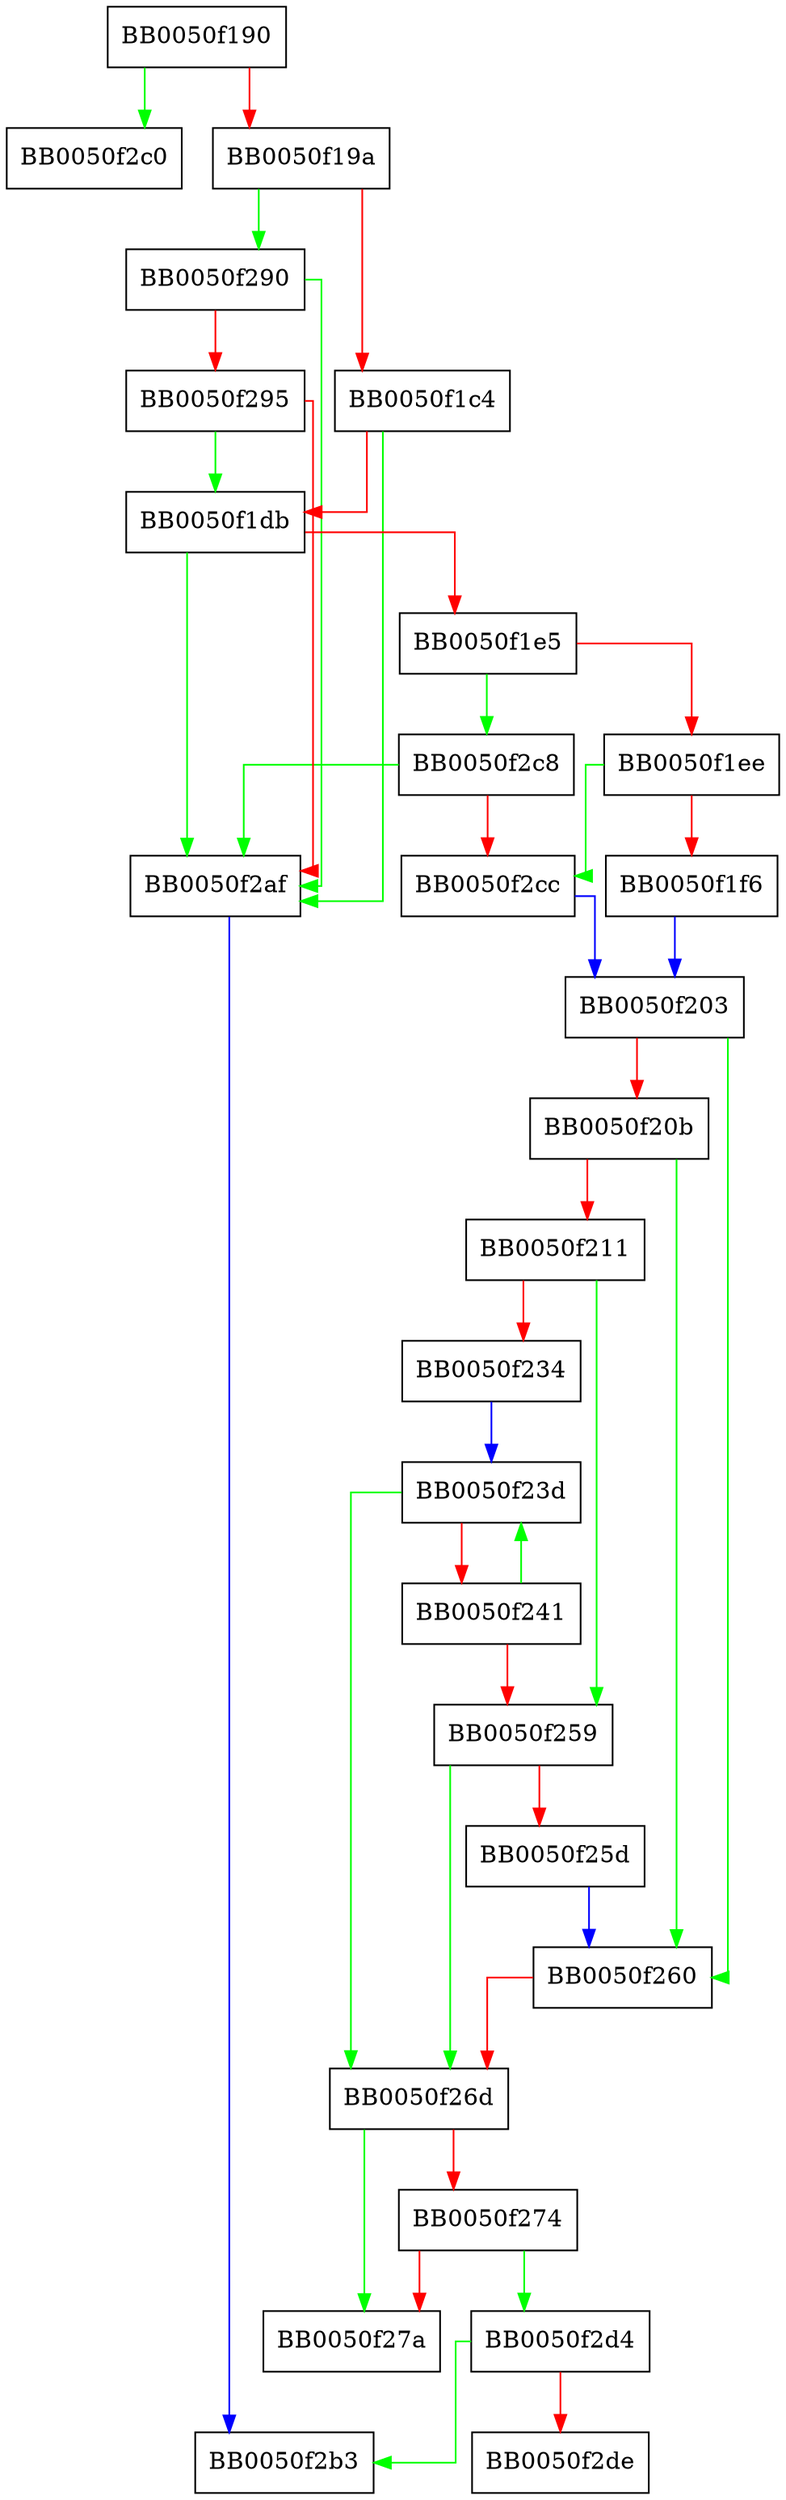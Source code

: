 digraph ossl_json_object_end {
  node [shape="box"];
  graph [splines=ortho];
  BB0050f190 -> BB0050f2c0 [color="green"];
  BB0050f190 -> BB0050f19a [color="red"];
  BB0050f19a -> BB0050f290 [color="green"];
  BB0050f19a -> BB0050f1c4 [color="red"];
  BB0050f1c4 -> BB0050f2af [color="green"];
  BB0050f1c4 -> BB0050f1db [color="red"];
  BB0050f1db -> BB0050f2af [color="green"];
  BB0050f1db -> BB0050f1e5 [color="red"];
  BB0050f1e5 -> BB0050f2c8 [color="green"];
  BB0050f1e5 -> BB0050f1ee [color="red"];
  BB0050f1ee -> BB0050f2cc [color="green"];
  BB0050f1ee -> BB0050f1f6 [color="red"];
  BB0050f1f6 -> BB0050f203 [color="blue"];
  BB0050f203 -> BB0050f260 [color="green"];
  BB0050f203 -> BB0050f20b [color="red"];
  BB0050f20b -> BB0050f260 [color="green"];
  BB0050f20b -> BB0050f211 [color="red"];
  BB0050f211 -> BB0050f259 [color="green"];
  BB0050f211 -> BB0050f234 [color="red"];
  BB0050f234 -> BB0050f23d [color="blue"];
  BB0050f23d -> BB0050f26d [color="green"];
  BB0050f23d -> BB0050f241 [color="red"];
  BB0050f241 -> BB0050f23d [color="green"];
  BB0050f241 -> BB0050f259 [color="red"];
  BB0050f259 -> BB0050f26d [color="green"];
  BB0050f259 -> BB0050f25d [color="red"];
  BB0050f25d -> BB0050f260 [color="blue"];
  BB0050f260 -> BB0050f26d [color="red"];
  BB0050f26d -> BB0050f27a [color="green"];
  BB0050f26d -> BB0050f274 [color="red"];
  BB0050f274 -> BB0050f2d4 [color="green"];
  BB0050f274 -> BB0050f27a [color="red"];
  BB0050f290 -> BB0050f2af [color="green"];
  BB0050f290 -> BB0050f295 [color="red"];
  BB0050f295 -> BB0050f1db [color="green"];
  BB0050f295 -> BB0050f2af [color="red"];
  BB0050f2af -> BB0050f2b3 [color="blue"];
  BB0050f2c8 -> BB0050f2af [color="green"];
  BB0050f2c8 -> BB0050f2cc [color="red"];
  BB0050f2cc -> BB0050f203 [color="blue"];
  BB0050f2d4 -> BB0050f2b3 [color="green"];
  BB0050f2d4 -> BB0050f2de [color="red"];
}